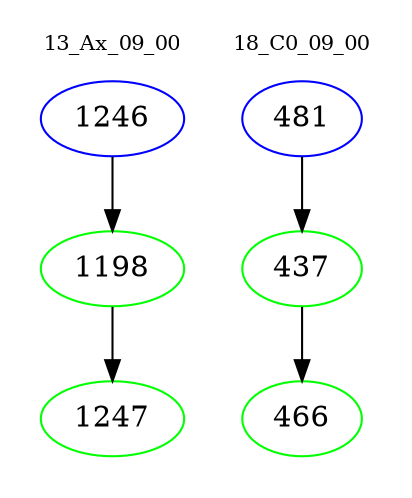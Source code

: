 digraph{
subgraph cluster_0 {
color = white
label = "13_Ax_09_00";
fontsize=10;
T0_1246 [label="1246", color="blue"]
T0_1246 -> T0_1198 [color="black"]
T0_1198 [label="1198", color="green"]
T0_1198 -> T0_1247 [color="black"]
T0_1247 [label="1247", color="green"]
}
subgraph cluster_1 {
color = white
label = "18_C0_09_00";
fontsize=10;
T1_481 [label="481", color="blue"]
T1_481 -> T1_437 [color="black"]
T1_437 [label="437", color="green"]
T1_437 -> T1_466 [color="black"]
T1_466 [label="466", color="green"]
}
}
